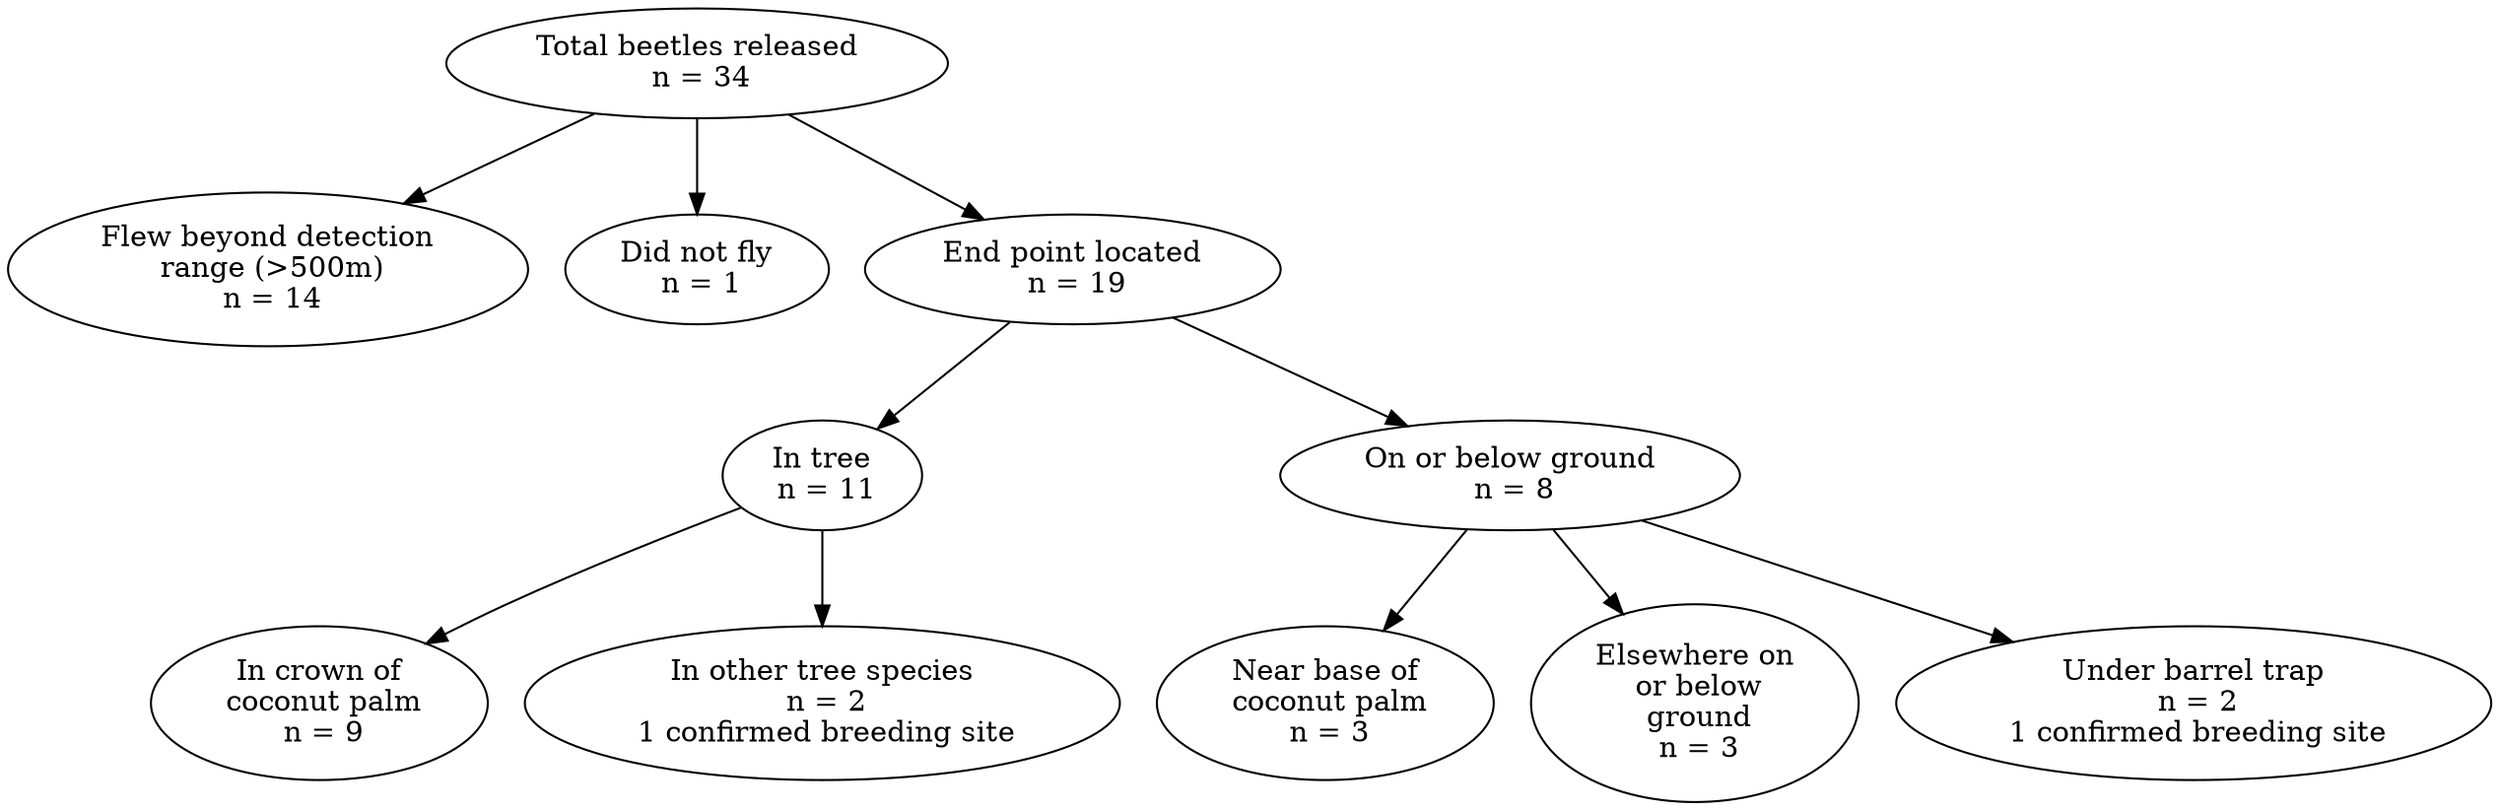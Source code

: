 # This dot file generates a png graph file using the command line:
# dot -Tpng -O outcomes.dot

digraph outcomes {
"Total beetles released\n n = 34" -> "Flew beyond detection\n range (>500m)\n n = 14";
"Total beetles released\n n = 34" -> "Did not fly\n n = 1";
"Total beetles released\n n = 34" -> "End point located\n n = 19";    
"End point located\n n = 19" -> "In tree\n n = 11"
"End point located\n n = 19" -> "On or below ground\n n = 8"
"In tree\n n = 11" -> "In crown of\n coconut palm\n n = 9"
"In tree\n n = 11" -> "In other tree species\n n = 2\n 1 confirmed breeding site"
"On or below ground\n n = 8" -> "Near base of\n coconut palm\n n = 3"   
"On or below ground\n n = 8" -> "Elsewhere on\n or below\n ground\n n = 3" 
"On or below ground\n n = 8" -> "Under barrel trap\n n = 2\n 1 confirmed breeding site"     
}